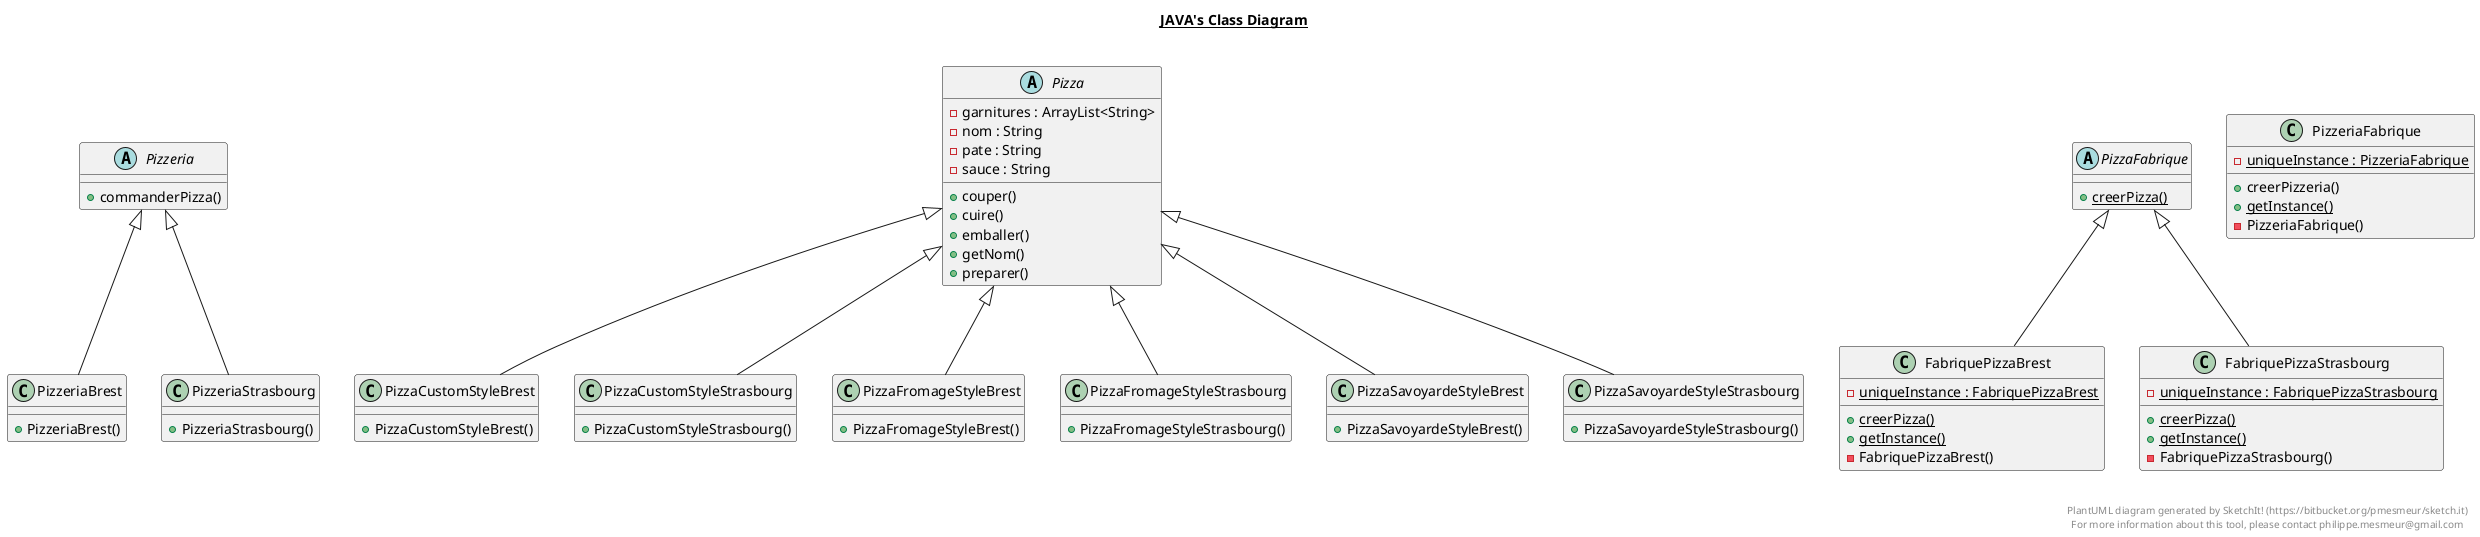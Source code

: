 @startuml

title __JAVA's Class Diagram__\n


    class FabriquePizzaBrest {
        {static} - uniqueInstance : FabriquePizzaBrest
        {static} + creerPizza()
        {static} + getInstance()
        - FabriquePizzaBrest()
    }

  


    class FabriquePizzaStrasbourg {
        {static} - uniqueInstance : FabriquePizzaStrasbourg
        {static} + creerPizza()
        {static} + getInstance()
        - FabriquePizzaStrasbourg()
    }

  


    abstract class Pizza {
        - garnitures : ArrayList<String>
        - nom : String
        - pate : String
        - sauce : String
        + couper()
        + cuire()
        + emballer()
        + getNom()
        + preparer()
    }

  


    class PizzaCustomStyleBrest {
        + PizzaCustomStyleBrest()
    }

  


    class PizzaCustomStyleStrasbourg {
        + PizzaCustomStyleStrasbourg()
    }

  


    abstract class PizzaFabrique {
        {static} + creerPizza()
    }

  


    class PizzaFromageStyleBrest {
        + PizzaFromageStyleBrest()
    }

  


    class PizzaFromageStyleStrasbourg {
        + PizzaFromageStyleStrasbourg()
    }

  


    class PizzaSavoyardeStyleBrest {
        + PizzaSavoyardeStyleBrest()
    }

  


    class PizzaSavoyardeStyleStrasbourg {
        + PizzaSavoyardeStyleStrasbourg()
    }

  


    abstract class Pizzeria {
        + commanderPizza()
    }

  


    class PizzeriaBrest {
        + PizzeriaBrest()
    }

  


    class PizzeriaFabrique {
        {static} - uniqueInstance : PizzeriaFabrique
        + creerPizzeria()
        {static} + getInstance()
        - PizzeriaFabrique()
    }

  

    class PizzeriaStrasbourg {
        + PizzeriaStrasbourg()
    }

  

  FabriquePizzaBrest -up-|> PizzaFabrique
  FabriquePizzaStrasbourg -up-|> PizzaFabrique
  PizzaCustomStyleBrest -up-|> Pizza
  PizzaCustomStyleStrasbourg -up-|> Pizza
  PizzaFromageStyleBrest -up-|> Pizza
  PizzaFromageStyleStrasbourg -up-|> Pizza
  PizzaSavoyardeStyleBrest -up-|> Pizza
  PizzaSavoyardeStyleStrasbourg -up-|> Pizza
  PizzeriaBrest -up-|> Pizzeria
  PizzeriaStrasbourg -up-|> Pizzeria


right footer


PlantUML diagram generated by SketchIt! (https://bitbucket.org/pmesmeur/sketch.it)
For more information about this tool, please contact philippe.mesmeur@gmail.com
endfooter

@enduml
